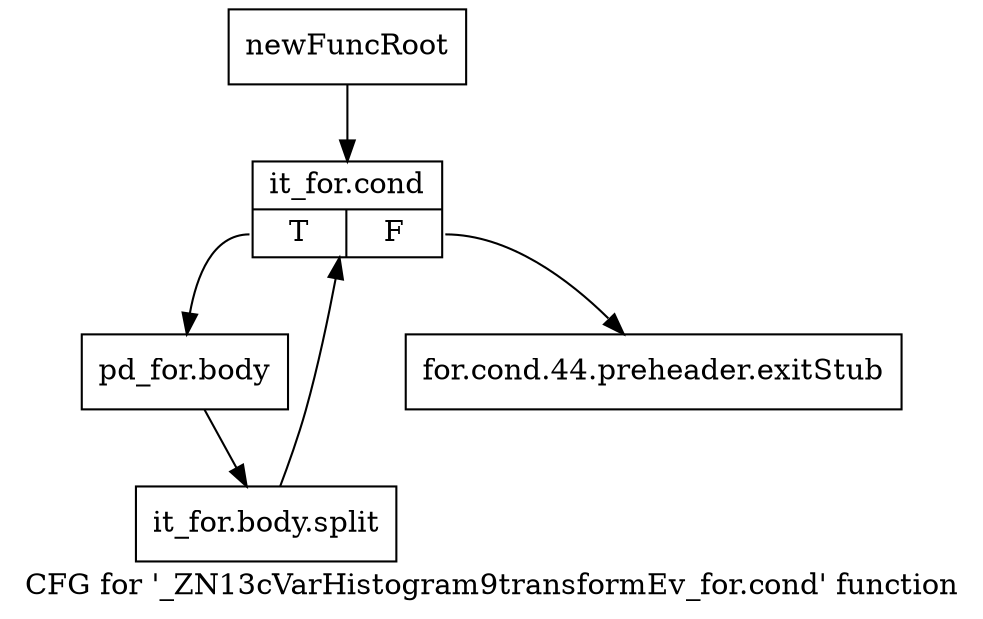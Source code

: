 digraph "CFG for '_ZN13cVarHistogram9transformEv_for.cond' function" {
	label="CFG for '_ZN13cVarHistogram9transformEv_for.cond' function";

	Node0x216d050 [shape=record,label="{newFuncRoot}"];
	Node0x216d050 -> Node0x216d0f0;
	Node0x216d0a0 [shape=record,label="{for.cond.44.preheader.exitStub}"];
	Node0x216d0f0 [shape=record,label="{it_for.cond|{<s0>T|<s1>F}}"];
	Node0x216d0f0:s0 -> Node0x216d140;
	Node0x216d0f0:s1 -> Node0x216d0a0;
	Node0x216d140 [shape=record,label="{pd_for.body}"];
	Node0x216d140 -> Node0x4342110;
	Node0x4342110 [shape=record,label="{it_for.body.split}"];
	Node0x4342110 -> Node0x216d0f0;
}
